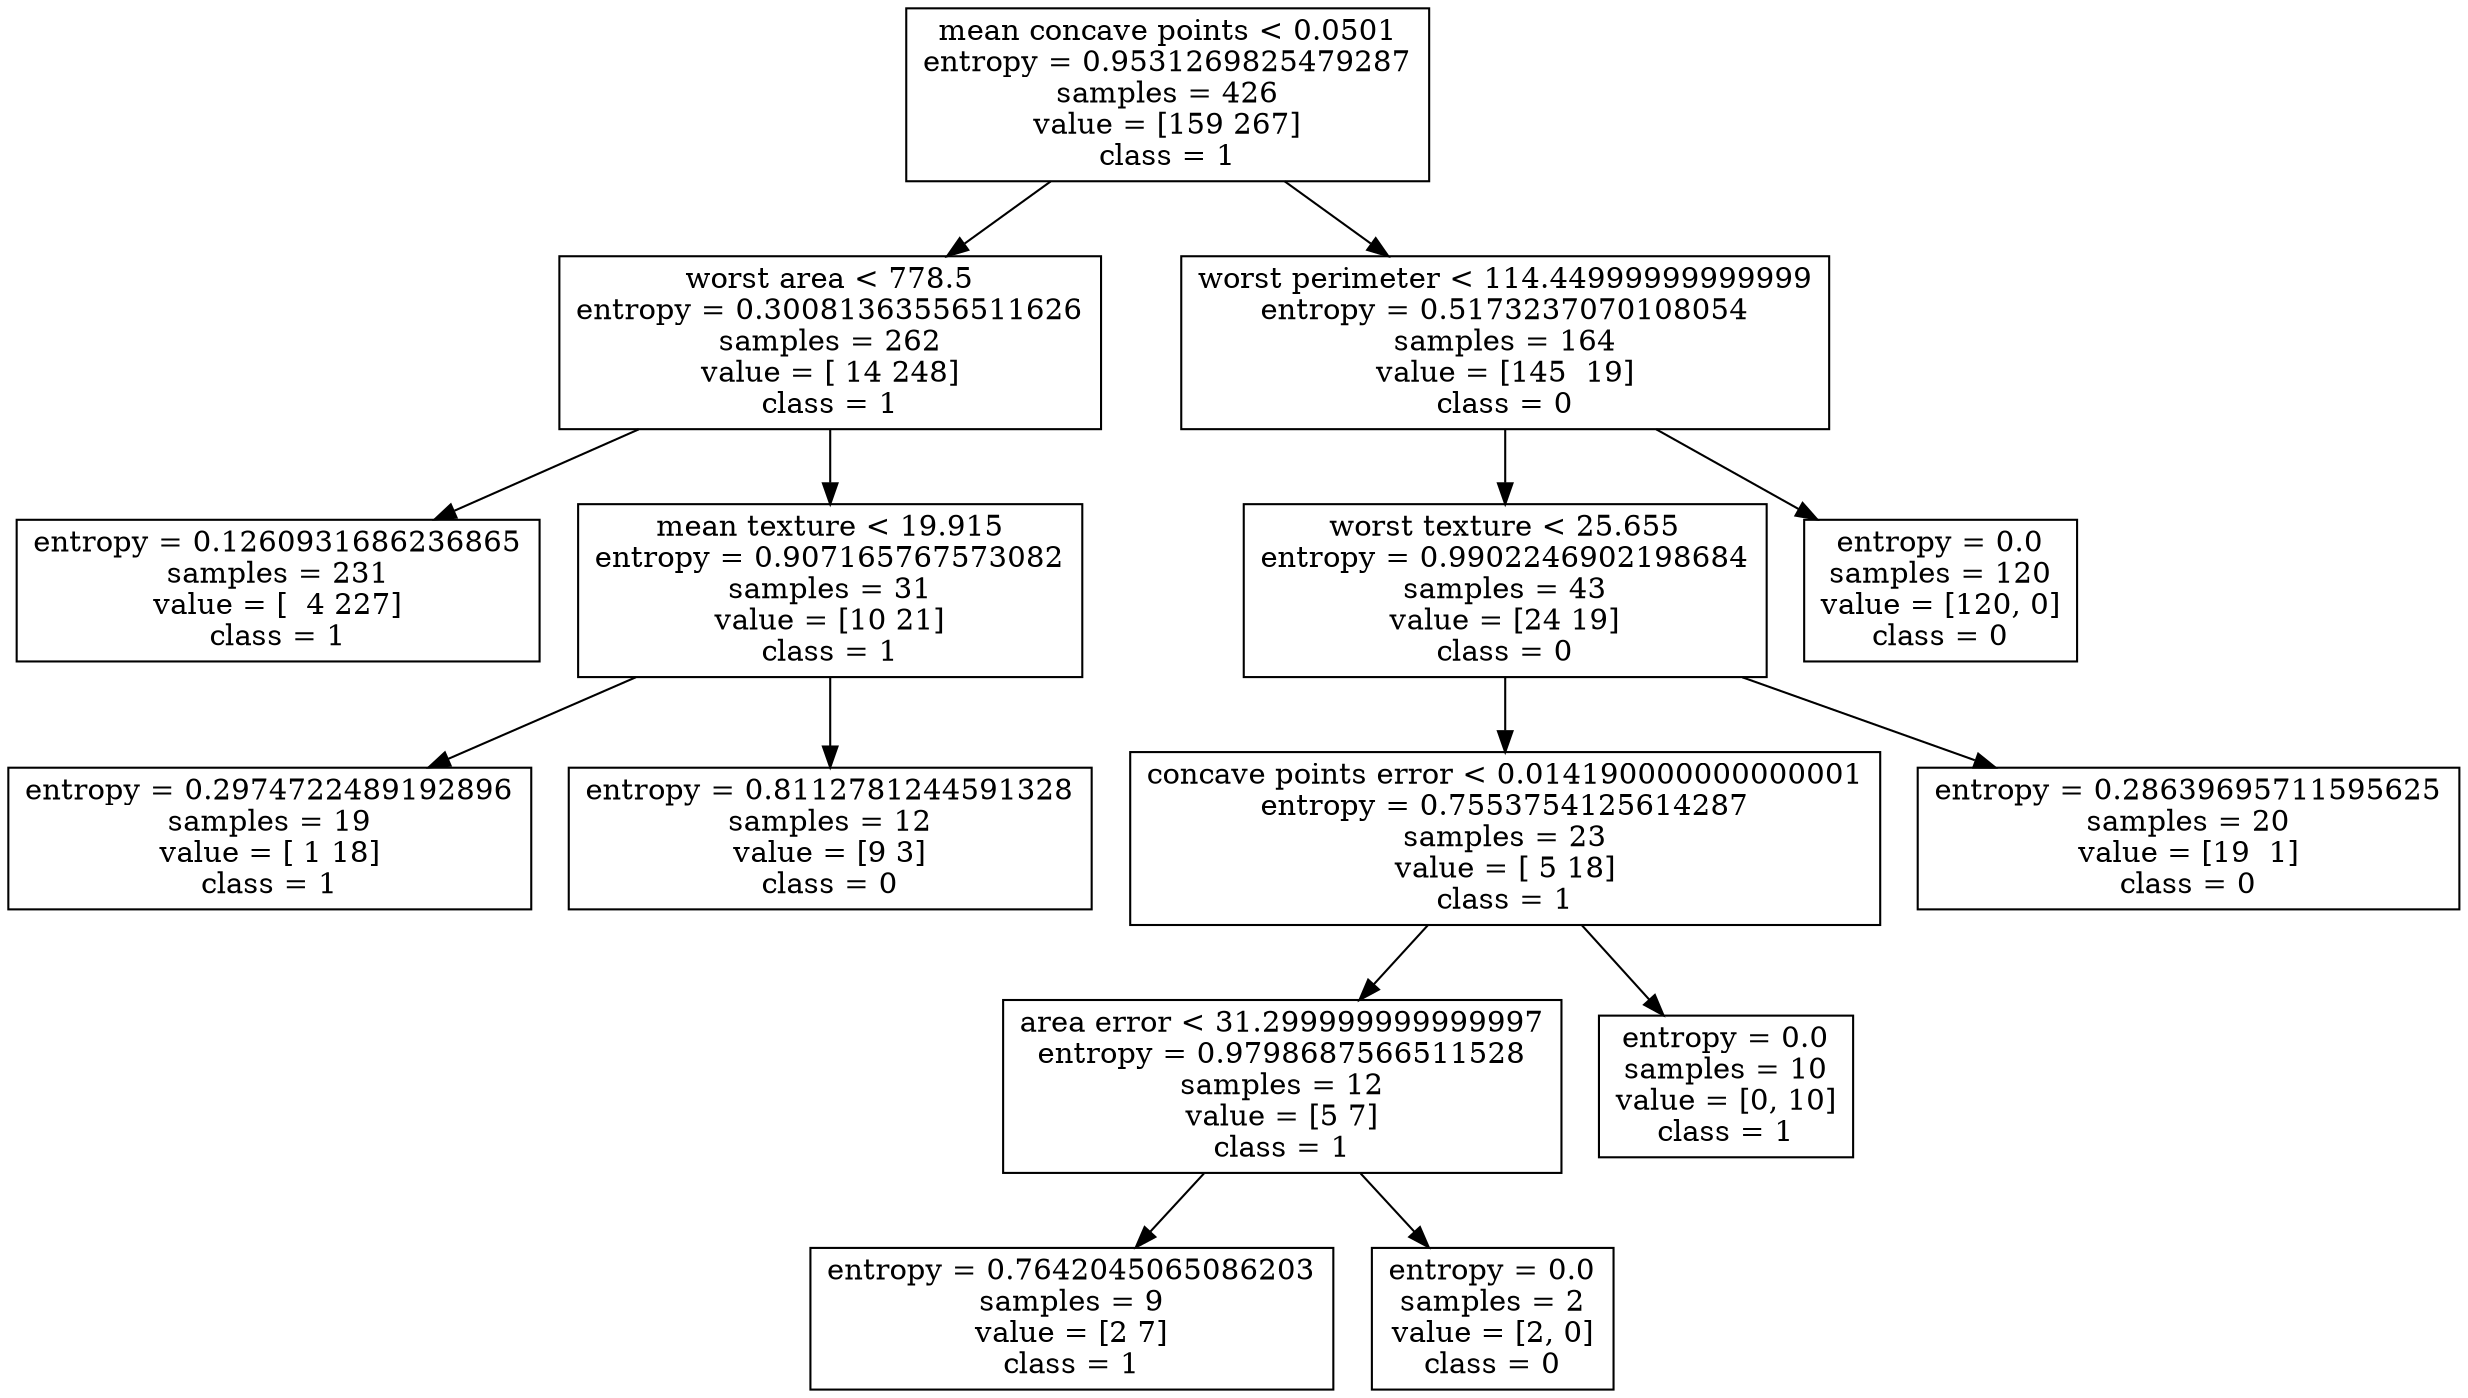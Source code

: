 digraph Tree {
node [shape=box] ;0[label="mean concave points < 0.0501\nentropy = 0.9531269825479287\nsamples = 426\nvalue = [159 267]\nclass = 1"] ;
1[label="worst area < 778.5\nentropy = 0.30081363556511626\nsamples = 262\nvalue = [ 14 248]\nclass = 1"] ;
0 -> 1 ;

2[label="entropy = 0.1260931686236865\nsamples = 231\nvalue = [  4 227]\nclass = 1"] ;
1 -> 2 ;

3[label="mean texture < 19.915\nentropy = 0.907165767573082\nsamples = 31\nvalue = [10 21]\nclass = 1"] ;
1 -> 3 ;

4[label="entropy = 0.2974722489192896\nsamples = 19\nvalue = [ 1 18]\nclass = 1"] ;
3 -> 4 ;

5[label="entropy = 0.8112781244591328\nsamples = 12\nvalue = [9 3]\nclass = 0"] ;
3 -> 5 ;

6[label="worst perimeter < 114.44999999999999\nentropy = 0.5173237070108054\nsamples = 164\nvalue = [145  19]\nclass = 0"] ;
0 -> 6 ;

7[label="worst texture < 25.655\nentropy = 0.9902246902198684\nsamples = 43\nvalue = [24 19]\nclass = 0"] ;
6 -> 7 ;

8[label="concave points error < 0.014190000000000001\nentropy = 0.7553754125614287\nsamples = 23\nvalue = [ 5 18]\nclass = 1"] ;
7 -> 8 ;

9[label="area error < 31.299999999999997\nentropy = 0.9798687566511528\nsamples = 12\nvalue = [5 7]\nclass = 1"] ;
8 -> 9 ;

10[label="entropy = 0.7642045065086203\nsamples = 9\nvalue = [2 7]\nclass = 1"] ;
9 -> 10 ;

11[label="entropy = 0.0\nsamples = 2\nvalue = [2, 0]\nclass = 0"] ;
9 -> 11 ;

12[label="entropy = 0.0\nsamples = 10\nvalue = [0, 10]\nclass = 1"] ;
8 -> 12 ;

13[label="entropy = 0.28639695711595625\nsamples = 20\nvalue = [19  1]\nclass = 0"] ;
7 -> 13 ;

14[label="entropy = 0.0\nsamples = 120\nvalue = [120, 0]\nclass = 0"] ;
6 -> 14 ;

}
